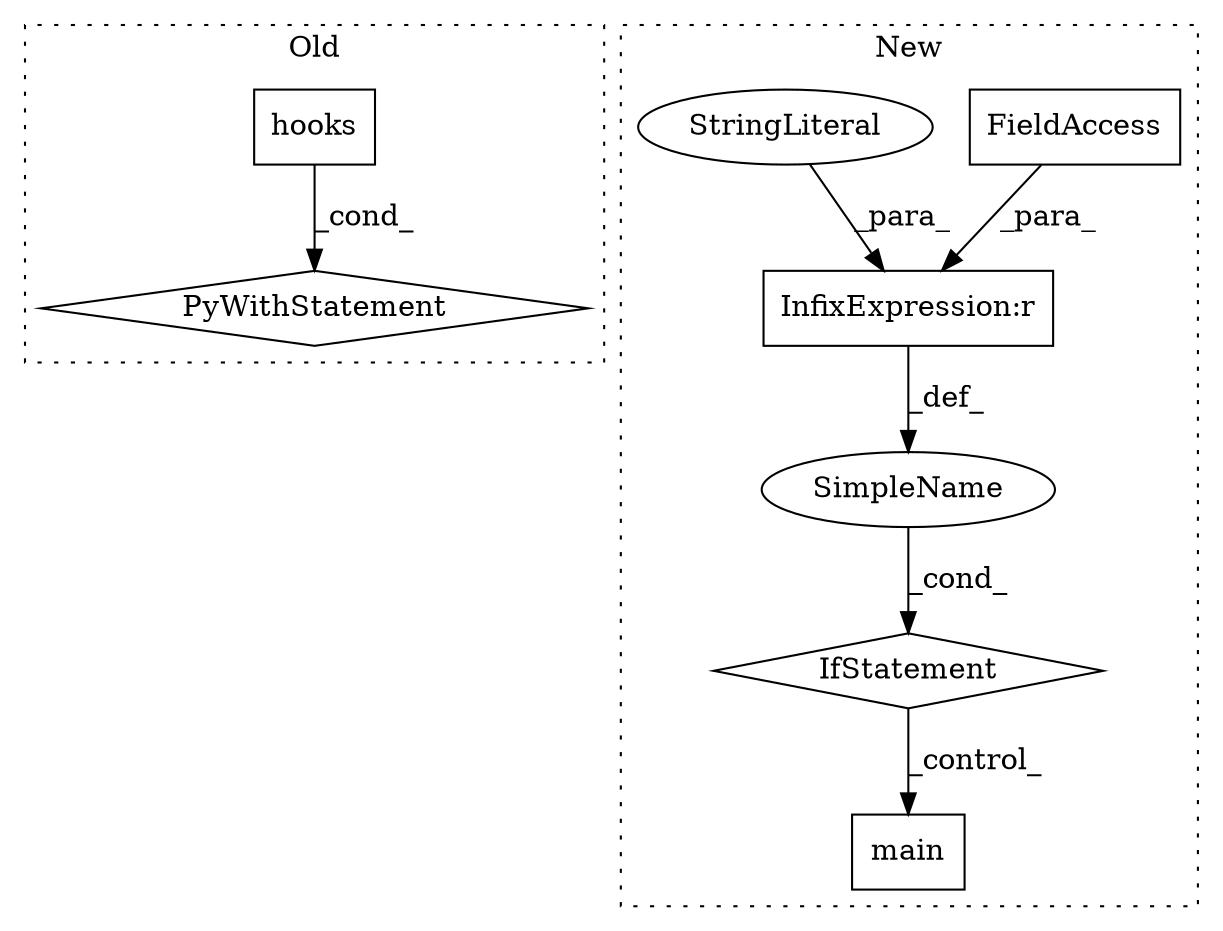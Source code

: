 digraph G {
subgraph cluster0 {
1 [label="hooks" a="32" s="617" l="7" shape="box"];
7 [label="PyWithStatement" a="104" s="607,624" l="10,2" shape="diamond"];
label = "Old";
style="dotted";
}
subgraph cluster1 {
2 [label="IfStatement" a="25" s="4213,4239" l="4,2" shape="diamond"];
3 [label="InfixExpression:r" a="27" s="4225" l="4" shape="box"];
4 [label="SimpleName" a="42" s="" l="" shape="ellipse"];
5 [label="main" a="32" s="4249" l="6" shape="box"];
6 [label="FieldAccess" a="22" s="4217" l="8" shape="box"];
8 [label="StringLiteral" a="45" s="4229" l="10" shape="ellipse"];
label = "New";
style="dotted";
}
1 -> 7 [label="_cond_"];
2 -> 5 [label="_control_"];
3 -> 4 [label="_def_"];
4 -> 2 [label="_cond_"];
6 -> 3 [label="_para_"];
8 -> 3 [label="_para_"];
}